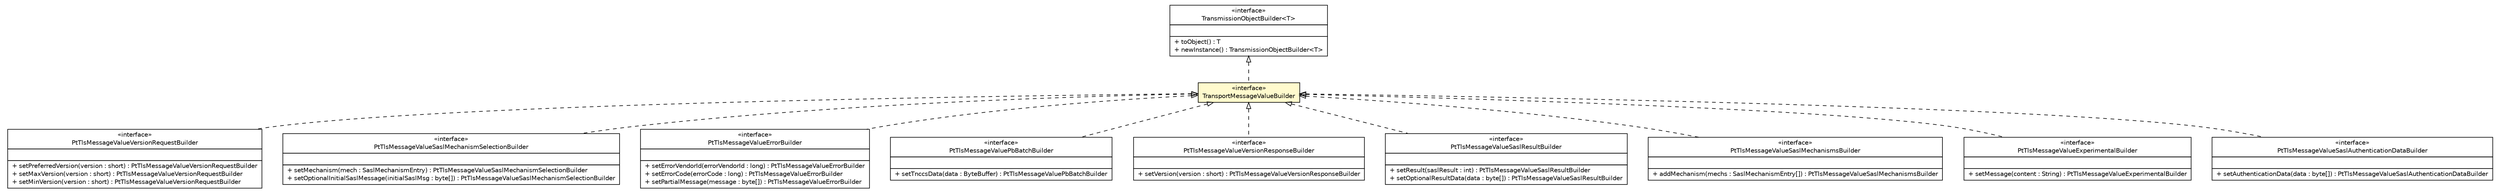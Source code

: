 #!/usr/local/bin/dot
#
# Class diagram 
# Generated by UMLGraph version R5_6 (http://www.umlgraph.org/)
#

digraph G {
	edge [fontname="Helvetica",fontsize=10,labelfontname="Helvetica",labelfontsize=10];
	node [fontname="Helvetica",fontsize=10,shape=plaintext];
	nodesep=0.25;
	ranksep=0.5;
	// de.hsbremen.tc.tnc.message.TransmissionObjectBuilder<T>
	c171658 [label=<<table title="de.hsbremen.tc.tnc.message.TransmissionObjectBuilder" border="0" cellborder="1" cellspacing="0" cellpadding="2" port="p" href="../../TransmissionObjectBuilder.html">
		<tr><td><table border="0" cellspacing="0" cellpadding="1">
<tr><td align="center" balign="center"> &#171;interface&#187; </td></tr>
<tr><td align="center" balign="center"> TransmissionObjectBuilder&lt;T&gt; </td></tr>
		</table></td></tr>
		<tr><td><table border="0" cellspacing="0" cellpadding="1">
<tr><td align="left" balign="left">  </td></tr>
		</table></td></tr>
		<tr><td><table border="0" cellspacing="0" cellpadding="1">
<tr><td align="left" balign="left"> + toObject() : T </td></tr>
<tr><td align="left" balign="left"> + newInstance() : TransmissionObjectBuilder&lt;T&gt; </td></tr>
		</table></td></tr>
		</table>>, URL="../../TransmissionObjectBuilder.html", fontname="Helvetica", fontcolor="black", fontsize=10.0];
	// de.hsbremen.tc.tnc.message.t.value.TransportMessageValueBuilder
	c171673 [label=<<table title="de.hsbremen.tc.tnc.message.t.value.TransportMessageValueBuilder" border="0" cellborder="1" cellspacing="0" cellpadding="2" port="p" bgcolor="lemonChiffon" href="./TransportMessageValueBuilder.html">
		<tr><td><table border="0" cellspacing="0" cellpadding="1">
<tr><td align="center" balign="center"> &#171;interface&#187; </td></tr>
<tr><td align="center" balign="center"> TransportMessageValueBuilder </td></tr>
		</table></td></tr>
		</table>>, URL="./TransportMessageValueBuilder.html", fontname="Helvetica", fontcolor="black", fontsize=10.0];
	// org.ietf.nea.pt.value.PtTlsMessageValueVersionRequestBuilder
	c171685 [label=<<table title="org.ietf.nea.pt.value.PtTlsMessageValueVersionRequestBuilder" border="0" cellborder="1" cellspacing="0" cellpadding="2" port="p" href="../../../../../../../org/ietf/nea/pt/value/PtTlsMessageValueVersionRequestBuilder.html">
		<tr><td><table border="0" cellspacing="0" cellpadding="1">
<tr><td align="center" balign="center"> &#171;interface&#187; </td></tr>
<tr><td align="center" balign="center"> PtTlsMessageValueVersionRequestBuilder </td></tr>
		</table></td></tr>
		<tr><td><table border="0" cellspacing="0" cellpadding="1">
<tr><td align="left" balign="left">  </td></tr>
		</table></td></tr>
		<tr><td><table border="0" cellspacing="0" cellpadding="1">
<tr><td align="left" balign="left"> + setPreferredVersion(version : short) : PtTlsMessageValueVersionRequestBuilder </td></tr>
<tr><td align="left" balign="left"> + setMaxVersion(version : short) : PtTlsMessageValueVersionRequestBuilder </td></tr>
<tr><td align="left" balign="left"> + setMinVersion(version : short) : PtTlsMessageValueVersionRequestBuilder </td></tr>
		</table></td></tr>
		</table>>, URL="../../../../../../../org/ietf/nea/pt/value/PtTlsMessageValueVersionRequestBuilder.html", fontname="Helvetica", fontcolor="black", fontsize=10.0];
	// org.ietf.nea.pt.value.PtTlsMessageValueSaslMechanismSelectionBuilder
	c171689 [label=<<table title="org.ietf.nea.pt.value.PtTlsMessageValueSaslMechanismSelectionBuilder" border="0" cellborder="1" cellspacing="0" cellpadding="2" port="p" href="../../../../../../../org/ietf/nea/pt/value/PtTlsMessageValueSaslMechanismSelectionBuilder.html">
		<tr><td><table border="0" cellspacing="0" cellpadding="1">
<tr><td align="center" balign="center"> &#171;interface&#187; </td></tr>
<tr><td align="center" balign="center"> PtTlsMessageValueSaslMechanismSelectionBuilder </td></tr>
		</table></td></tr>
		<tr><td><table border="0" cellspacing="0" cellpadding="1">
<tr><td align="left" balign="left">  </td></tr>
		</table></td></tr>
		<tr><td><table border="0" cellspacing="0" cellpadding="1">
<tr><td align="left" balign="left"> + setMechanism(mech : SaslMechanismEntry) : PtTlsMessageValueSaslMechanismSelectionBuilder </td></tr>
<tr><td align="left" balign="left"> + setOptionalInitialSaslMessage(initialSaslMsg : byte[]) : PtTlsMessageValueSaslMechanismSelectionBuilder </td></tr>
		</table></td></tr>
		</table>>, URL="../../../../../../../org/ietf/nea/pt/value/PtTlsMessageValueSaslMechanismSelectionBuilder.html", fontname="Helvetica", fontcolor="black", fontsize=10.0];
	// org.ietf.nea.pt.value.PtTlsMessageValueErrorBuilder
	c171690 [label=<<table title="org.ietf.nea.pt.value.PtTlsMessageValueErrorBuilder" border="0" cellborder="1" cellspacing="0" cellpadding="2" port="p" href="../../../../../../../org/ietf/nea/pt/value/PtTlsMessageValueErrorBuilder.html">
		<tr><td><table border="0" cellspacing="0" cellpadding="1">
<tr><td align="center" balign="center"> &#171;interface&#187; </td></tr>
<tr><td align="center" balign="center"> PtTlsMessageValueErrorBuilder </td></tr>
		</table></td></tr>
		<tr><td><table border="0" cellspacing="0" cellpadding="1">
<tr><td align="left" balign="left">  </td></tr>
		</table></td></tr>
		<tr><td><table border="0" cellspacing="0" cellpadding="1">
<tr><td align="left" balign="left"> + setErrorVendorId(errorVendorId : long) : PtTlsMessageValueErrorBuilder </td></tr>
<tr><td align="left" balign="left"> + setErrorCode(errorCode : long) : PtTlsMessageValueErrorBuilder </td></tr>
<tr><td align="left" balign="left"> + setPartialMessage(message : byte[]) : PtTlsMessageValueErrorBuilder </td></tr>
		</table></td></tr>
		</table>>, URL="../../../../../../../org/ietf/nea/pt/value/PtTlsMessageValueErrorBuilder.html", fontname="Helvetica", fontcolor="black", fontsize=10.0];
	// org.ietf.nea.pt.value.PtTlsMessageValuePbBatchBuilder
	c171695 [label=<<table title="org.ietf.nea.pt.value.PtTlsMessageValuePbBatchBuilder" border="0" cellborder="1" cellspacing="0" cellpadding="2" port="p" href="../../../../../../../org/ietf/nea/pt/value/PtTlsMessageValuePbBatchBuilder.html">
		<tr><td><table border="0" cellspacing="0" cellpadding="1">
<tr><td align="center" balign="center"> &#171;interface&#187; </td></tr>
<tr><td align="center" balign="center"> PtTlsMessageValuePbBatchBuilder </td></tr>
		</table></td></tr>
		<tr><td><table border="0" cellspacing="0" cellpadding="1">
<tr><td align="left" balign="left">  </td></tr>
		</table></td></tr>
		<tr><td><table border="0" cellspacing="0" cellpadding="1">
<tr><td align="left" balign="left"> + setTnccsData(data : ByteBuffer) : PtTlsMessageValuePbBatchBuilder </td></tr>
		</table></td></tr>
		</table>>, URL="../../../../../../../org/ietf/nea/pt/value/PtTlsMessageValuePbBatchBuilder.html", fontname="Helvetica", fontcolor="black", fontsize=10.0];
	// org.ietf.nea.pt.value.PtTlsMessageValueVersionResponseBuilder
	c171698 [label=<<table title="org.ietf.nea.pt.value.PtTlsMessageValueVersionResponseBuilder" border="0" cellborder="1" cellspacing="0" cellpadding="2" port="p" href="../../../../../../../org/ietf/nea/pt/value/PtTlsMessageValueVersionResponseBuilder.html">
		<tr><td><table border="0" cellspacing="0" cellpadding="1">
<tr><td align="center" balign="center"> &#171;interface&#187; </td></tr>
<tr><td align="center" balign="center"> PtTlsMessageValueVersionResponseBuilder </td></tr>
		</table></td></tr>
		<tr><td><table border="0" cellspacing="0" cellpadding="1">
<tr><td align="left" balign="left">  </td></tr>
		</table></td></tr>
		<tr><td><table border="0" cellspacing="0" cellpadding="1">
<tr><td align="left" balign="left"> + setVersion(version : short) : PtTlsMessageValueVersionResponseBuilder </td></tr>
		</table></td></tr>
		</table>>, URL="../../../../../../../org/ietf/nea/pt/value/PtTlsMessageValueVersionResponseBuilder.html", fontname="Helvetica", fontcolor="black", fontsize=10.0];
	// org.ietf.nea.pt.value.PtTlsMessageValueSaslResultBuilder
	c171702 [label=<<table title="org.ietf.nea.pt.value.PtTlsMessageValueSaslResultBuilder" border="0" cellborder="1" cellspacing="0" cellpadding="2" port="p" href="../../../../../../../org/ietf/nea/pt/value/PtTlsMessageValueSaslResultBuilder.html">
		<tr><td><table border="0" cellspacing="0" cellpadding="1">
<tr><td align="center" balign="center"> &#171;interface&#187; </td></tr>
<tr><td align="center" balign="center"> PtTlsMessageValueSaslResultBuilder </td></tr>
		</table></td></tr>
		<tr><td><table border="0" cellspacing="0" cellpadding="1">
<tr><td align="left" balign="left">  </td></tr>
		</table></td></tr>
		<tr><td><table border="0" cellspacing="0" cellpadding="1">
<tr><td align="left" balign="left"> + setResult(saslResult : int) : PtTlsMessageValueSaslResultBuilder </td></tr>
<tr><td align="left" balign="left"> + setOptionalResultData(data : byte[]) : PtTlsMessageValueSaslResultBuilder </td></tr>
		</table></td></tr>
		</table>>, URL="../../../../../../../org/ietf/nea/pt/value/PtTlsMessageValueSaslResultBuilder.html", fontname="Helvetica", fontcolor="black", fontsize=10.0];
	// org.ietf.nea.pt.value.PtTlsMessageValueSaslMechanismsBuilder
	c171707 [label=<<table title="org.ietf.nea.pt.value.PtTlsMessageValueSaslMechanismsBuilder" border="0" cellborder="1" cellspacing="0" cellpadding="2" port="p" href="../../../../../../../org/ietf/nea/pt/value/PtTlsMessageValueSaslMechanismsBuilder.html">
		<tr><td><table border="0" cellspacing="0" cellpadding="1">
<tr><td align="center" balign="center"> &#171;interface&#187; </td></tr>
<tr><td align="center" balign="center"> PtTlsMessageValueSaslMechanismsBuilder </td></tr>
		</table></td></tr>
		<tr><td><table border="0" cellspacing="0" cellpadding="1">
<tr><td align="left" balign="left">  </td></tr>
		</table></td></tr>
		<tr><td><table border="0" cellspacing="0" cellpadding="1">
<tr><td align="left" balign="left"> + addMechanism(mechs : SaslMechanismEntry[]) : PtTlsMessageValueSaslMechanismsBuilder </td></tr>
		</table></td></tr>
		</table>>, URL="../../../../../../../org/ietf/nea/pt/value/PtTlsMessageValueSaslMechanismsBuilder.html", fontname="Helvetica", fontcolor="black", fontsize=10.0];
	// org.ietf.nea.pt.value.PtTlsMessageValueExperimentalBuilder
	c171708 [label=<<table title="org.ietf.nea.pt.value.PtTlsMessageValueExperimentalBuilder" border="0" cellborder="1" cellspacing="0" cellpadding="2" port="p" href="../../../../../../../org/ietf/nea/pt/value/PtTlsMessageValueExperimentalBuilder.html">
		<tr><td><table border="0" cellspacing="0" cellpadding="1">
<tr><td align="center" balign="center"> &#171;interface&#187; </td></tr>
<tr><td align="center" balign="center"> PtTlsMessageValueExperimentalBuilder </td></tr>
		</table></td></tr>
		<tr><td><table border="0" cellspacing="0" cellpadding="1">
<tr><td align="left" balign="left">  </td></tr>
		</table></td></tr>
		<tr><td><table border="0" cellspacing="0" cellpadding="1">
<tr><td align="left" balign="left"> + setMessage(content : String) : PtTlsMessageValueExperimentalBuilder </td></tr>
		</table></td></tr>
		</table>>, URL="../../../../../../../org/ietf/nea/pt/value/PtTlsMessageValueExperimentalBuilder.html", fontname="Helvetica", fontcolor="black", fontsize=10.0];
	// org.ietf.nea.pt.value.PtTlsMessageValueSaslAuthenticationDataBuilder
	c171709 [label=<<table title="org.ietf.nea.pt.value.PtTlsMessageValueSaslAuthenticationDataBuilder" border="0" cellborder="1" cellspacing="0" cellpadding="2" port="p" href="../../../../../../../org/ietf/nea/pt/value/PtTlsMessageValueSaslAuthenticationDataBuilder.html">
		<tr><td><table border="0" cellspacing="0" cellpadding="1">
<tr><td align="center" balign="center"> &#171;interface&#187; </td></tr>
<tr><td align="center" balign="center"> PtTlsMessageValueSaslAuthenticationDataBuilder </td></tr>
		</table></td></tr>
		<tr><td><table border="0" cellspacing="0" cellpadding="1">
<tr><td align="left" balign="left">  </td></tr>
		</table></td></tr>
		<tr><td><table border="0" cellspacing="0" cellpadding="1">
<tr><td align="left" balign="left"> + setAuthenticationData(data : byte[]) : PtTlsMessageValueSaslAuthenticationDataBuilder </td></tr>
		</table></td></tr>
		</table>>, URL="../../../../../../../org/ietf/nea/pt/value/PtTlsMessageValueSaslAuthenticationDataBuilder.html", fontname="Helvetica", fontcolor="black", fontsize=10.0];
	//de.hsbremen.tc.tnc.message.t.value.TransportMessageValueBuilder implements de.hsbremen.tc.tnc.message.TransmissionObjectBuilder<T>
	c171658:p -> c171673:p [dir=back,arrowtail=empty,style=dashed];
	//org.ietf.nea.pt.value.PtTlsMessageValueVersionRequestBuilder implements de.hsbremen.tc.tnc.message.t.value.TransportMessageValueBuilder
	c171673:p -> c171685:p [dir=back,arrowtail=empty,style=dashed];
	//org.ietf.nea.pt.value.PtTlsMessageValueSaslMechanismSelectionBuilder implements de.hsbremen.tc.tnc.message.t.value.TransportMessageValueBuilder
	c171673:p -> c171689:p [dir=back,arrowtail=empty,style=dashed];
	//org.ietf.nea.pt.value.PtTlsMessageValueErrorBuilder implements de.hsbremen.tc.tnc.message.t.value.TransportMessageValueBuilder
	c171673:p -> c171690:p [dir=back,arrowtail=empty,style=dashed];
	//org.ietf.nea.pt.value.PtTlsMessageValuePbBatchBuilder implements de.hsbremen.tc.tnc.message.t.value.TransportMessageValueBuilder
	c171673:p -> c171695:p [dir=back,arrowtail=empty,style=dashed];
	//org.ietf.nea.pt.value.PtTlsMessageValueVersionResponseBuilder implements de.hsbremen.tc.tnc.message.t.value.TransportMessageValueBuilder
	c171673:p -> c171698:p [dir=back,arrowtail=empty,style=dashed];
	//org.ietf.nea.pt.value.PtTlsMessageValueSaslResultBuilder implements de.hsbremen.tc.tnc.message.t.value.TransportMessageValueBuilder
	c171673:p -> c171702:p [dir=back,arrowtail=empty,style=dashed];
	//org.ietf.nea.pt.value.PtTlsMessageValueSaslMechanismsBuilder implements de.hsbremen.tc.tnc.message.t.value.TransportMessageValueBuilder
	c171673:p -> c171707:p [dir=back,arrowtail=empty,style=dashed];
	//org.ietf.nea.pt.value.PtTlsMessageValueExperimentalBuilder implements de.hsbremen.tc.tnc.message.t.value.TransportMessageValueBuilder
	c171673:p -> c171708:p [dir=back,arrowtail=empty,style=dashed];
	//org.ietf.nea.pt.value.PtTlsMessageValueSaslAuthenticationDataBuilder implements de.hsbremen.tc.tnc.message.t.value.TransportMessageValueBuilder
	c171673:p -> c171709:p [dir=back,arrowtail=empty,style=dashed];
}

